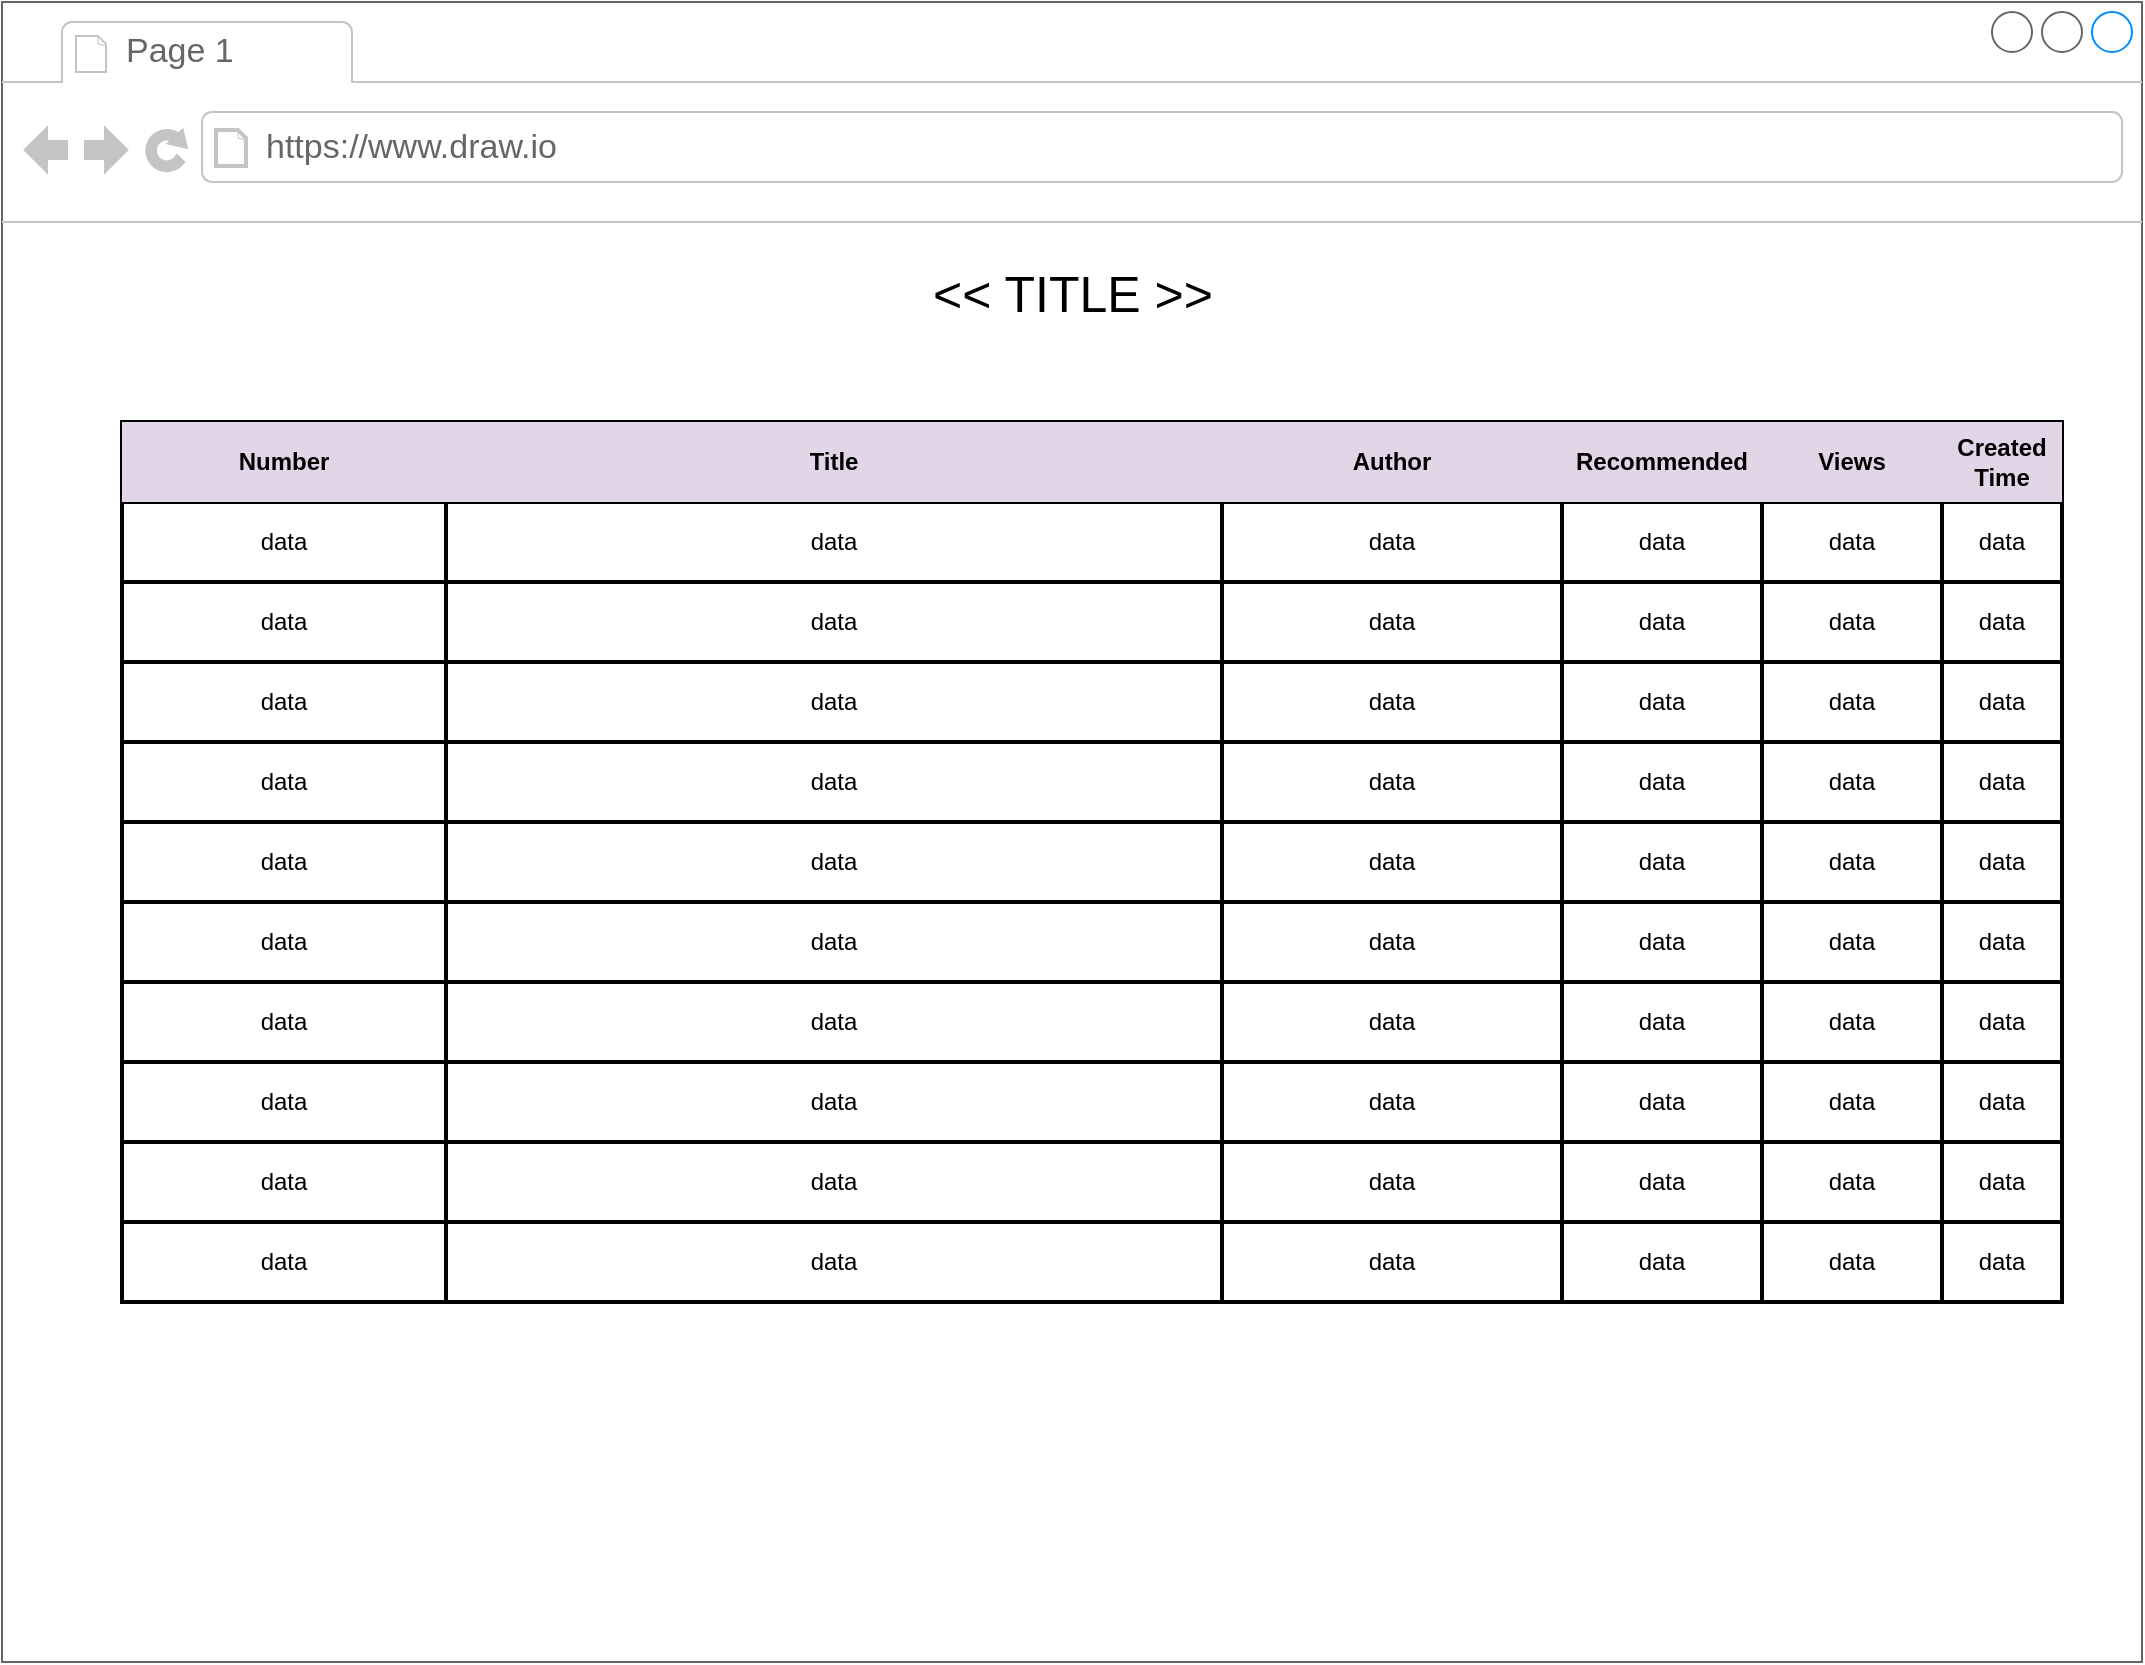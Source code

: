 <mxfile version="24.7.5">
  <diagram name="Page-1" id="03018318-947c-dd8e-b7a3-06fadd420f32">
    <mxGraphModel dx="1098" dy="868" grid="1" gridSize="10" guides="1" tooltips="1" connect="1" arrows="1" fold="1" page="1" pageScale="1" pageWidth="1100" pageHeight="850" background="none" math="0" shadow="0">
      <root>
        <mxCell id="0" />
        <mxCell id="1" parent="0" />
        <mxCell id="5DiPYkisPRgFO6FxNOpy-1" value="" style="strokeWidth=1;shadow=0;dashed=0;align=center;html=1;shape=mxgraph.mockup.containers.browserWindow;rSize=0;strokeColor=#666666;strokeColor2=#008cff;strokeColor3=#c4c4c4;mainText=,;recursiveResize=0;movable=0;resizable=0;rotatable=0;deletable=0;editable=0;locked=1;connectable=0;" vertex="1" parent="1">
          <mxGeometry x="10" width="1070" height="830" as="geometry" />
        </mxCell>
        <mxCell id="5DiPYkisPRgFO6FxNOpy-2" value="Page 1" style="strokeWidth=1;shadow=0;dashed=0;align=center;html=1;shape=mxgraph.mockup.containers.anchor;fontSize=17;fontColor=#666666;align=left;whiteSpace=wrap;" vertex="1" parent="5DiPYkisPRgFO6FxNOpy-1">
          <mxGeometry x="60" y="12" width="110" height="26" as="geometry" />
        </mxCell>
        <mxCell id="5DiPYkisPRgFO6FxNOpy-3" value="https://www.draw.io" style="strokeWidth=1;shadow=0;dashed=0;align=center;html=1;shape=mxgraph.mockup.containers.anchor;rSize=0;fontSize=17;fontColor=#666666;align=left;" vertex="1" parent="5DiPYkisPRgFO6FxNOpy-1">
          <mxGeometry x="130" y="60" width="250" height="26" as="geometry" />
        </mxCell>
        <mxCell id="5DiPYkisPRgFO6FxNOpy-4" value="" style="shape=table;html=1;whiteSpace=wrap;startSize=0;container=1;collapsible=0;childLayout=tableLayout;strokeWidth=2;" vertex="1" parent="1">
          <mxGeometry x="70" y="210" width="970" height="440" as="geometry" />
        </mxCell>
        <mxCell id="5DiPYkisPRgFO6FxNOpy-5" value="" style="shape=tableRow;horizontal=0;startSize=0;swimlaneHead=0;swimlaneBody=0;top=0;left=0;bottom=0;right=0;collapsible=0;dropTarget=0;fillColor=none;points=[[0,0.5],[1,0.5]];portConstraint=eastwest;" vertex="1" parent="5DiPYkisPRgFO6FxNOpy-4">
          <mxGeometry width="970" height="40" as="geometry" />
        </mxCell>
        <mxCell id="5DiPYkisPRgFO6FxNOpy-6" value="Number" style="shape=partialRectangle;html=1;whiteSpace=wrap;connectable=0;fillColor=#e1d5e7;top=0;left=0;bottom=0;right=0;overflow=hidden;fontStyle=1;strokeColor=#9673a6;" vertex="1" parent="5DiPYkisPRgFO6FxNOpy-5">
          <mxGeometry width="162" height="40" as="geometry">
            <mxRectangle width="162" height="40" as="alternateBounds" />
          </mxGeometry>
        </mxCell>
        <mxCell id="5DiPYkisPRgFO6FxNOpy-7" value="Title" style="shape=partialRectangle;html=1;whiteSpace=wrap;connectable=0;fillColor=#e1d5e7;top=0;left=0;bottom=0;right=0;overflow=hidden;fontStyle=1;strokeColor=#9673a6;" vertex="1" parent="5DiPYkisPRgFO6FxNOpy-5">
          <mxGeometry x="162" width="388" height="40" as="geometry">
            <mxRectangle width="388" height="40" as="alternateBounds" />
          </mxGeometry>
        </mxCell>
        <mxCell id="5DiPYkisPRgFO6FxNOpy-24" value="Author" style="shape=partialRectangle;html=1;whiteSpace=wrap;connectable=0;fillColor=#e1d5e7;top=0;left=0;bottom=0;right=0;overflow=hidden;fontStyle=1;strokeColor=#9673a6;" vertex="1" parent="5DiPYkisPRgFO6FxNOpy-5">
          <mxGeometry x="550" width="170" height="40" as="geometry">
            <mxRectangle width="170" height="40" as="alternateBounds" />
          </mxGeometry>
        </mxCell>
        <mxCell id="5DiPYkisPRgFO6FxNOpy-21" value="Recommended" style="shape=partialRectangle;html=1;whiteSpace=wrap;connectable=0;fillColor=#e1d5e7;top=0;left=0;bottom=0;right=0;overflow=hidden;fontStyle=1;strokeColor=#9673a6;" vertex="1" parent="5DiPYkisPRgFO6FxNOpy-5">
          <mxGeometry x="720" width="100" height="40" as="geometry">
            <mxRectangle width="100" height="40" as="alternateBounds" />
          </mxGeometry>
        </mxCell>
        <mxCell id="5DiPYkisPRgFO6FxNOpy-18" value="Views" style="shape=partialRectangle;html=1;whiteSpace=wrap;connectable=0;fillColor=#e1d5e7;top=0;left=0;bottom=0;right=0;overflow=hidden;fontStyle=1;strokeColor=#9673a6;" vertex="1" parent="5DiPYkisPRgFO6FxNOpy-5">
          <mxGeometry x="820" width="90" height="40" as="geometry">
            <mxRectangle width="90" height="40" as="alternateBounds" />
          </mxGeometry>
        </mxCell>
        <mxCell id="5DiPYkisPRgFO6FxNOpy-15" value="Created&lt;br&gt;Time" style="shape=partialRectangle;html=1;whiteSpace=wrap;connectable=0;fillColor=#e1d5e7;top=0;left=0;bottom=0;right=0;overflow=hidden;fontStyle=1;strokeColor=#9673a6;" vertex="1" parent="5DiPYkisPRgFO6FxNOpy-5">
          <mxGeometry x="910" width="60" height="40" as="geometry">
            <mxRectangle width="60" height="40" as="alternateBounds" />
          </mxGeometry>
        </mxCell>
        <mxCell id="5DiPYkisPRgFO6FxNOpy-8" value="" style="shape=tableRow;horizontal=0;startSize=0;swimlaneHead=0;swimlaneBody=0;top=0;left=0;bottom=0;right=0;collapsible=0;dropTarget=0;fillColor=none;points=[[0,0.5],[1,0.5]];portConstraint=eastwest;" vertex="1" parent="5DiPYkisPRgFO6FxNOpy-4">
          <mxGeometry y="40" width="970" height="40" as="geometry" />
        </mxCell>
        <mxCell id="5DiPYkisPRgFO6FxNOpy-9" value="data" style="shape=partialRectangle;html=1;whiteSpace=wrap;connectable=0;fillColor=none;top=0;left=0;bottom=0;right=0;overflow=hidden;" vertex="1" parent="5DiPYkisPRgFO6FxNOpy-8">
          <mxGeometry width="162" height="40" as="geometry">
            <mxRectangle width="162" height="40" as="alternateBounds" />
          </mxGeometry>
        </mxCell>
        <mxCell id="5DiPYkisPRgFO6FxNOpy-10" value="data" style="shape=partialRectangle;html=1;whiteSpace=wrap;connectable=0;fillColor=none;top=0;left=0;bottom=0;right=0;overflow=hidden;" vertex="1" parent="5DiPYkisPRgFO6FxNOpy-8">
          <mxGeometry x="162" width="388" height="40" as="geometry">
            <mxRectangle width="388" height="40" as="alternateBounds" />
          </mxGeometry>
        </mxCell>
        <mxCell id="5DiPYkisPRgFO6FxNOpy-25" value="data" style="shape=partialRectangle;html=1;whiteSpace=wrap;connectable=0;fillColor=none;top=0;left=0;bottom=0;right=0;overflow=hidden;" vertex="1" parent="5DiPYkisPRgFO6FxNOpy-8">
          <mxGeometry x="550" width="170" height="40" as="geometry">
            <mxRectangle width="170" height="40" as="alternateBounds" />
          </mxGeometry>
        </mxCell>
        <mxCell id="5DiPYkisPRgFO6FxNOpy-22" value="data" style="shape=partialRectangle;html=1;whiteSpace=wrap;connectable=0;fillColor=none;top=0;left=0;bottom=0;right=0;overflow=hidden;" vertex="1" parent="5DiPYkisPRgFO6FxNOpy-8">
          <mxGeometry x="720" width="100" height="40" as="geometry">
            <mxRectangle width="100" height="40" as="alternateBounds" />
          </mxGeometry>
        </mxCell>
        <mxCell id="5DiPYkisPRgFO6FxNOpy-19" value="data" style="shape=partialRectangle;html=1;whiteSpace=wrap;connectable=0;fillColor=none;top=0;left=0;bottom=0;right=0;overflow=hidden;" vertex="1" parent="5DiPYkisPRgFO6FxNOpy-8">
          <mxGeometry x="820" width="90" height="40" as="geometry">
            <mxRectangle width="90" height="40" as="alternateBounds" />
          </mxGeometry>
        </mxCell>
        <mxCell id="5DiPYkisPRgFO6FxNOpy-16" value="data" style="shape=partialRectangle;html=1;whiteSpace=wrap;connectable=0;fillColor=none;top=0;left=0;bottom=0;right=0;overflow=hidden;" vertex="1" parent="5DiPYkisPRgFO6FxNOpy-8">
          <mxGeometry x="910" width="60" height="40" as="geometry">
            <mxRectangle width="60" height="40" as="alternateBounds" />
          </mxGeometry>
        </mxCell>
        <mxCell id="5DiPYkisPRgFO6FxNOpy-11" value="" style="shape=tableRow;horizontal=0;startSize=0;swimlaneHead=0;swimlaneBody=0;top=0;left=0;bottom=0;right=0;collapsible=0;dropTarget=0;fillColor=none;points=[[0,0.5],[1,0.5]];portConstraint=eastwest;" vertex="1" parent="5DiPYkisPRgFO6FxNOpy-4">
          <mxGeometry y="80" width="970" height="40" as="geometry" />
        </mxCell>
        <mxCell id="5DiPYkisPRgFO6FxNOpy-12" value="data" style="shape=partialRectangle;html=1;whiteSpace=wrap;connectable=0;fillColor=none;top=0;left=0;bottom=0;right=0;overflow=hidden;" vertex="1" parent="5DiPYkisPRgFO6FxNOpy-11">
          <mxGeometry width="162" height="40" as="geometry">
            <mxRectangle width="162" height="40" as="alternateBounds" />
          </mxGeometry>
        </mxCell>
        <mxCell id="5DiPYkisPRgFO6FxNOpy-13" value="data" style="shape=partialRectangle;html=1;whiteSpace=wrap;connectable=0;fillColor=none;top=0;left=0;bottom=0;right=0;overflow=hidden;" vertex="1" parent="5DiPYkisPRgFO6FxNOpy-11">
          <mxGeometry x="162" width="388" height="40" as="geometry">
            <mxRectangle width="388" height="40" as="alternateBounds" />
          </mxGeometry>
        </mxCell>
        <mxCell id="5DiPYkisPRgFO6FxNOpy-26" value="data" style="shape=partialRectangle;html=1;whiteSpace=wrap;connectable=0;fillColor=none;top=0;left=0;bottom=0;right=0;overflow=hidden;" vertex="1" parent="5DiPYkisPRgFO6FxNOpy-11">
          <mxGeometry x="550" width="170" height="40" as="geometry">
            <mxRectangle width="170" height="40" as="alternateBounds" />
          </mxGeometry>
        </mxCell>
        <mxCell id="5DiPYkisPRgFO6FxNOpy-23" value="data" style="shape=partialRectangle;html=1;whiteSpace=wrap;connectable=0;fillColor=none;top=0;left=0;bottom=0;right=0;overflow=hidden;" vertex="1" parent="5DiPYkisPRgFO6FxNOpy-11">
          <mxGeometry x="720" width="100" height="40" as="geometry">
            <mxRectangle width="100" height="40" as="alternateBounds" />
          </mxGeometry>
        </mxCell>
        <mxCell id="5DiPYkisPRgFO6FxNOpy-20" value="data" style="shape=partialRectangle;html=1;whiteSpace=wrap;connectable=0;fillColor=none;top=0;left=0;bottom=0;right=0;overflow=hidden;" vertex="1" parent="5DiPYkisPRgFO6FxNOpy-11">
          <mxGeometry x="820" width="90" height="40" as="geometry">
            <mxRectangle width="90" height="40" as="alternateBounds" />
          </mxGeometry>
        </mxCell>
        <mxCell id="5DiPYkisPRgFO6FxNOpy-17" value="data" style="shape=partialRectangle;html=1;whiteSpace=wrap;connectable=0;fillColor=none;top=0;left=0;bottom=0;right=0;overflow=hidden;" vertex="1" parent="5DiPYkisPRgFO6FxNOpy-11">
          <mxGeometry x="910" width="60" height="40" as="geometry">
            <mxRectangle width="60" height="40" as="alternateBounds" />
          </mxGeometry>
        </mxCell>
        <mxCell id="5DiPYkisPRgFO6FxNOpy-27" value="" style="shape=tableRow;horizontal=0;startSize=0;swimlaneHead=0;swimlaneBody=0;top=0;left=0;bottom=0;right=0;collapsible=0;dropTarget=0;fillColor=none;points=[[0,0.5],[1,0.5]];portConstraint=eastwest;" vertex="1" parent="5DiPYkisPRgFO6FxNOpy-4">
          <mxGeometry y="120" width="970" height="40" as="geometry" />
        </mxCell>
        <mxCell id="5DiPYkisPRgFO6FxNOpy-28" value="data" style="shape=partialRectangle;html=1;whiteSpace=wrap;connectable=0;fillColor=none;top=0;left=0;bottom=0;right=0;overflow=hidden;" vertex="1" parent="5DiPYkisPRgFO6FxNOpy-27">
          <mxGeometry width="162" height="40" as="geometry">
            <mxRectangle width="162" height="40" as="alternateBounds" />
          </mxGeometry>
        </mxCell>
        <mxCell id="5DiPYkisPRgFO6FxNOpy-29" value="data" style="shape=partialRectangle;html=1;whiteSpace=wrap;connectable=0;fillColor=none;top=0;left=0;bottom=0;right=0;overflow=hidden;" vertex="1" parent="5DiPYkisPRgFO6FxNOpy-27">
          <mxGeometry x="162" width="388" height="40" as="geometry">
            <mxRectangle width="388" height="40" as="alternateBounds" />
          </mxGeometry>
        </mxCell>
        <mxCell id="5DiPYkisPRgFO6FxNOpy-30" value="data" style="shape=partialRectangle;html=1;whiteSpace=wrap;connectable=0;fillColor=none;top=0;left=0;bottom=0;right=0;overflow=hidden;" vertex="1" parent="5DiPYkisPRgFO6FxNOpy-27">
          <mxGeometry x="550" width="170" height="40" as="geometry">
            <mxRectangle width="170" height="40" as="alternateBounds" />
          </mxGeometry>
        </mxCell>
        <mxCell id="5DiPYkisPRgFO6FxNOpy-31" value="data" style="shape=partialRectangle;html=1;whiteSpace=wrap;connectable=0;fillColor=none;top=0;left=0;bottom=0;right=0;overflow=hidden;" vertex="1" parent="5DiPYkisPRgFO6FxNOpy-27">
          <mxGeometry x="720" width="100" height="40" as="geometry">
            <mxRectangle width="100" height="40" as="alternateBounds" />
          </mxGeometry>
        </mxCell>
        <mxCell id="5DiPYkisPRgFO6FxNOpy-32" value="data" style="shape=partialRectangle;html=1;whiteSpace=wrap;connectable=0;fillColor=none;top=0;left=0;bottom=0;right=0;overflow=hidden;" vertex="1" parent="5DiPYkisPRgFO6FxNOpy-27">
          <mxGeometry x="820" width="90" height="40" as="geometry">
            <mxRectangle width="90" height="40" as="alternateBounds" />
          </mxGeometry>
        </mxCell>
        <mxCell id="5DiPYkisPRgFO6FxNOpy-33" value="data" style="shape=partialRectangle;html=1;whiteSpace=wrap;connectable=0;fillColor=none;top=0;left=0;bottom=0;right=0;overflow=hidden;" vertex="1" parent="5DiPYkisPRgFO6FxNOpy-27">
          <mxGeometry x="910" width="60" height="40" as="geometry">
            <mxRectangle width="60" height="40" as="alternateBounds" />
          </mxGeometry>
        </mxCell>
        <mxCell id="5DiPYkisPRgFO6FxNOpy-92" value="" style="shape=tableRow;horizontal=0;startSize=0;swimlaneHead=0;swimlaneBody=0;top=0;left=0;bottom=0;right=0;collapsible=0;dropTarget=0;fillColor=none;points=[[0,0.5],[1,0.5]];portConstraint=eastwest;" vertex="1" parent="5DiPYkisPRgFO6FxNOpy-4">
          <mxGeometry y="160" width="970" height="40" as="geometry" />
        </mxCell>
        <mxCell id="5DiPYkisPRgFO6FxNOpy-93" value="data" style="shape=partialRectangle;html=1;whiteSpace=wrap;connectable=0;fillColor=none;top=0;left=0;bottom=0;right=0;overflow=hidden;" vertex="1" parent="5DiPYkisPRgFO6FxNOpy-92">
          <mxGeometry width="162" height="40" as="geometry">
            <mxRectangle width="162" height="40" as="alternateBounds" />
          </mxGeometry>
        </mxCell>
        <mxCell id="5DiPYkisPRgFO6FxNOpy-94" value="data" style="shape=partialRectangle;html=1;whiteSpace=wrap;connectable=0;fillColor=none;top=0;left=0;bottom=0;right=0;overflow=hidden;" vertex="1" parent="5DiPYkisPRgFO6FxNOpy-92">
          <mxGeometry x="162" width="388" height="40" as="geometry">
            <mxRectangle width="388" height="40" as="alternateBounds" />
          </mxGeometry>
        </mxCell>
        <mxCell id="5DiPYkisPRgFO6FxNOpy-95" value="data" style="shape=partialRectangle;html=1;whiteSpace=wrap;connectable=0;fillColor=none;top=0;left=0;bottom=0;right=0;overflow=hidden;" vertex="1" parent="5DiPYkisPRgFO6FxNOpy-92">
          <mxGeometry x="550" width="170" height="40" as="geometry">
            <mxRectangle width="170" height="40" as="alternateBounds" />
          </mxGeometry>
        </mxCell>
        <mxCell id="5DiPYkisPRgFO6FxNOpy-96" value="data" style="shape=partialRectangle;html=1;whiteSpace=wrap;connectable=0;fillColor=none;top=0;left=0;bottom=0;right=0;overflow=hidden;" vertex="1" parent="5DiPYkisPRgFO6FxNOpy-92">
          <mxGeometry x="720" width="100" height="40" as="geometry">
            <mxRectangle width="100" height="40" as="alternateBounds" />
          </mxGeometry>
        </mxCell>
        <mxCell id="5DiPYkisPRgFO6FxNOpy-97" value="data" style="shape=partialRectangle;html=1;whiteSpace=wrap;connectable=0;fillColor=none;top=0;left=0;bottom=0;right=0;overflow=hidden;" vertex="1" parent="5DiPYkisPRgFO6FxNOpy-92">
          <mxGeometry x="820" width="90" height="40" as="geometry">
            <mxRectangle width="90" height="40" as="alternateBounds" />
          </mxGeometry>
        </mxCell>
        <mxCell id="5DiPYkisPRgFO6FxNOpy-98" value="data" style="shape=partialRectangle;html=1;whiteSpace=wrap;connectable=0;fillColor=none;top=0;left=0;bottom=0;right=0;overflow=hidden;" vertex="1" parent="5DiPYkisPRgFO6FxNOpy-92">
          <mxGeometry x="910" width="60" height="40" as="geometry">
            <mxRectangle width="60" height="40" as="alternateBounds" />
          </mxGeometry>
        </mxCell>
        <mxCell id="5DiPYkisPRgFO6FxNOpy-99" value="" style="shape=tableRow;horizontal=0;startSize=0;swimlaneHead=0;swimlaneBody=0;top=0;left=0;bottom=0;right=0;collapsible=0;dropTarget=0;fillColor=none;points=[[0,0.5],[1,0.5]];portConstraint=eastwest;" vertex="1" parent="5DiPYkisPRgFO6FxNOpy-4">
          <mxGeometry y="200" width="970" height="40" as="geometry" />
        </mxCell>
        <mxCell id="5DiPYkisPRgFO6FxNOpy-100" value="data" style="shape=partialRectangle;html=1;whiteSpace=wrap;connectable=0;fillColor=none;top=0;left=0;bottom=0;right=0;overflow=hidden;" vertex="1" parent="5DiPYkisPRgFO6FxNOpy-99">
          <mxGeometry width="162" height="40" as="geometry">
            <mxRectangle width="162" height="40" as="alternateBounds" />
          </mxGeometry>
        </mxCell>
        <mxCell id="5DiPYkisPRgFO6FxNOpy-101" value="data" style="shape=partialRectangle;html=1;whiteSpace=wrap;connectable=0;fillColor=none;top=0;left=0;bottom=0;right=0;overflow=hidden;" vertex="1" parent="5DiPYkisPRgFO6FxNOpy-99">
          <mxGeometry x="162" width="388" height="40" as="geometry">
            <mxRectangle width="388" height="40" as="alternateBounds" />
          </mxGeometry>
        </mxCell>
        <mxCell id="5DiPYkisPRgFO6FxNOpy-102" value="data" style="shape=partialRectangle;html=1;whiteSpace=wrap;connectable=0;fillColor=none;top=0;left=0;bottom=0;right=0;overflow=hidden;" vertex="1" parent="5DiPYkisPRgFO6FxNOpy-99">
          <mxGeometry x="550" width="170" height="40" as="geometry">
            <mxRectangle width="170" height="40" as="alternateBounds" />
          </mxGeometry>
        </mxCell>
        <mxCell id="5DiPYkisPRgFO6FxNOpy-103" value="data" style="shape=partialRectangle;html=1;whiteSpace=wrap;connectable=0;fillColor=none;top=0;left=0;bottom=0;right=0;overflow=hidden;" vertex="1" parent="5DiPYkisPRgFO6FxNOpy-99">
          <mxGeometry x="720" width="100" height="40" as="geometry">
            <mxRectangle width="100" height="40" as="alternateBounds" />
          </mxGeometry>
        </mxCell>
        <mxCell id="5DiPYkisPRgFO6FxNOpy-104" value="data" style="shape=partialRectangle;html=1;whiteSpace=wrap;connectable=0;fillColor=none;top=0;left=0;bottom=0;right=0;overflow=hidden;" vertex="1" parent="5DiPYkisPRgFO6FxNOpy-99">
          <mxGeometry x="820" width="90" height="40" as="geometry">
            <mxRectangle width="90" height="40" as="alternateBounds" />
          </mxGeometry>
        </mxCell>
        <mxCell id="5DiPYkisPRgFO6FxNOpy-105" value="data" style="shape=partialRectangle;html=1;whiteSpace=wrap;connectable=0;fillColor=none;top=0;left=0;bottom=0;right=0;overflow=hidden;" vertex="1" parent="5DiPYkisPRgFO6FxNOpy-99">
          <mxGeometry x="910" width="60" height="40" as="geometry">
            <mxRectangle width="60" height="40" as="alternateBounds" />
          </mxGeometry>
        </mxCell>
        <mxCell id="5DiPYkisPRgFO6FxNOpy-106" value="" style="shape=tableRow;horizontal=0;startSize=0;swimlaneHead=0;swimlaneBody=0;top=0;left=0;bottom=0;right=0;collapsible=0;dropTarget=0;fillColor=none;points=[[0,0.5],[1,0.5]];portConstraint=eastwest;" vertex="1" parent="5DiPYkisPRgFO6FxNOpy-4">
          <mxGeometry y="240" width="970" height="40" as="geometry" />
        </mxCell>
        <mxCell id="5DiPYkisPRgFO6FxNOpy-107" value="data" style="shape=partialRectangle;html=1;whiteSpace=wrap;connectable=0;fillColor=none;top=0;left=0;bottom=0;right=0;overflow=hidden;" vertex="1" parent="5DiPYkisPRgFO6FxNOpy-106">
          <mxGeometry width="162" height="40" as="geometry">
            <mxRectangle width="162" height="40" as="alternateBounds" />
          </mxGeometry>
        </mxCell>
        <mxCell id="5DiPYkisPRgFO6FxNOpy-108" value="data" style="shape=partialRectangle;html=1;whiteSpace=wrap;connectable=0;fillColor=none;top=0;left=0;bottom=0;right=0;overflow=hidden;" vertex="1" parent="5DiPYkisPRgFO6FxNOpy-106">
          <mxGeometry x="162" width="388" height="40" as="geometry">
            <mxRectangle width="388" height="40" as="alternateBounds" />
          </mxGeometry>
        </mxCell>
        <mxCell id="5DiPYkisPRgFO6FxNOpy-109" value="data" style="shape=partialRectangle;html=1;whiteSpace=wrap;connectable=0;fillColor=none;top=0;left=0;bottom=0;right=0;overflow=hidden;" vertex="1" parent="5DiPYkisPRgFO6FxNOpy-106">
          <mxGeometry x="550" width="170" height="40" as="geometry">
            <mxRectangle width="170" height="40" as="alternateBounds" />
          </mxGeometry>
        </mxCell>
        <mxCell id="5DiPYkisPRgFO6FxNOpy-110" value="data" style="shape=partialRectangle;html=1;whiteSpace=wrap;connectable=0;fillColor=none;top=0;left=0;bottom=0;right=0;overflow=hidden;" vertex="1" parent="5DiPYkisPRgFO6FxNOpy-106">
          <mxGeometry x="720" width="100" height="40" as="geometry">
            <mxRectangle width="100" height="40" as="alternateBounds" />
          </mxGeometry>
        </mxCell>
        <mxCell id="5DiPYkisPRgFO6FxNOpy-111" value="data" style="shape=partialRectangle;html=1;whiteSpace=wrap;connectable=0;fillColor=none;top=0;left=0;bottom=0;right=0;overflow=hidden;" vertex="1" parent="5DiPYkisPRgFO6FxNOpy-106">
          <mxGeometry x="820" width="90" height="40" as="geometry">
            <mxRectangle width="90" height="40" as="alternateBounds" />
          </mxGeometry>
        </mxCell>
        <mxCell id="5DiPYkisPRgFO6FxNOpy-112" value="data" style="shape=partialRectangle;html=1;whiteSpace=wrap;connectable=0;fillColor=none;top=0;left=0;bottom=0;right=0;overflow=hidden;" vertex="1" parent="5DiPYkisPRgFO6FxNOpy-106">
          <mxGeometry x="910" width="60" height="40" as="geometry">
            <mxRectangle width="60" height="40" as="alternateBounds" />
          </mxGeometry>
        </mxCell>
        <mxCell id="5DiPYkisPRgFO6FxNOpy-113" value="" style="shape=tableRow;horizontal=0;startSize=0;swimlaneHead=0;swimlaneBody=0;top=0;left=0;bottom=0;right=0;collapsible=0;dropTarget=0;fillColor=none;points=[[0,0.5],[1,0.5]];portConstraint=eastwest;" vertex="1" parent="5DiPYkisPRgFO6FxNOpy-4">
          <mxGeometry y="280" width="970" height="40" as="geometry" />
        </mxCell>
        <mxCell id="5DiPYkisPRgFO6FxNOpy-114" value="data" style="shape=partialRectangle;html=1;whiteSpace=wrap;connectable=0;fillColor=none;top=0;left=0;bottom=0;right=0;overflow=hidden;" vertex="1" parent="5DiPYkisPRgFO6FxNOpy-113">
          <mxGeometry width="162" height="40" as="geometry">
            <mxRectangle width="162" height="40" as="alternateBounds" />
          </mxGeometry>
        </mxCell>
        <mxCell id="5DiPYkisPRgFO6FxNOpy-115" value="data" style="shape=partialRectangle;html=1;whiteSpace=wrap;connectable=0;fillColor=none;top=0;left=0;bottom=0;right=0;overflow=hidden;" vertex="1" parent="5DiPYkisPRgFO6FxNOpy-113">
          <mxGeometry x="162" width="388" height="40" as="geometry">
            <mxRectangle width="388" height="40" as="alternateBounds" />
          </mxGeometry>
        </mxCell>
        <mxCell id="5DiPYkisPRgFO6FxNOpy-116" value="data" style="shape=partialRectangle;html=1;whiteSpace=wrap;connectable=0;fillColor=none;top=0;left=0;bottom=0;right=0;overflow=hidden;" vertex="1" parent="5DiPYkisPRgFO6FxNOpy-113">
          <mxGeometry x="550" width="170" height="40" as="geometry">
            <mxRectangle width="170" height="40" as="alternateBounds" />
          </mxGeometry>
        </mxCell>
        <mxCell id="5DiPYkisPRgFO6FxNOpy-117" value="data" style="shape=partialRectangle;html=1;whiteSpace=wrap;connectable=0;fillColor=none;top=0;left=0;bottom=0;right=0;overflow=hidden;" vertex="1" parent="5DiPYkisPRgFO6FxNOpy-113">
          <mxGeometry x="720" width="100" height="40" as="geometry">
            <mxRectangle width="100" height="40" as="alternateBounds" />
          </mxGeometry>
        </mxCell>
        <mxCell id="5DiPYkisPRgFO6FxNOpy-118" value="data" style="shape=partialRectangle;html=1;whiteSpace=wrap;connectable=0;fillColor=none;top=0;left=0;bottom=0;right=0;overflow=hidden;" vertex="1" parent="5DiPYkisPRgFO6FxNOpy-113">
          <mxGeometry x="820" width="90" height="40" as="geometry">
            <mxRectangle width="90" height="40" as="alternateBounds" />
          </mxGeometry>
        </mxCell>
        <mxCell id="5DiPYkisPRgFO6FxNOpy-119" value="data" style="shape=partialRectangle;html=1;whiteSpace=wrap;connectable=0;fillColor=none;top=0;left=0;bottom=0;right=0;overflow=hidden;" vertex="1" parent="5DiPYkisPRgFO6FxNOpy-113">
          <mxGeometry x="910" width="60" height="40" as="geometry">
            <mxRectangle width="60" height="40" as="alternateBounds" />
          </mxGeometry>
        </mxCell>
        <mxCell id="5DiPYkisPRgFO6FxNOpy-120" value="" style="shape=tableRow;horizontal=0;startSize=0;swimlaneHead=0;swimlaneBody=0;top=0;left=0;bottom=0;right=0;collapsible=0;dropTarget=0;fillColor=none;points=[[0,0.5],[1,0.5]];portConstraint=eastwest;" vertex="1" parent="5DiPYkisPRgFO6FxNOpy-4">
          <mxGeometry y="320" width="970" height="40" as="geometry" />
        </mxCell>
        <mxCell id="5DiPYkisPRgFO6FxNOpy-121" value="data" style="shape=partialRectangle;html=1;whiteSpace=wrap;connectable=0;fillColor=none;top=0;left=0;bottom=0;right=0;overflow=hidden;" vertex="1" parent="5DiPYkisPRgFO6FxNOpy-120">
          <mxGeometry width="162" height="40" as="geometry">
            <mxRectangle width="162" height="40" as="alternateBounds" />
          </mxGeometry>
        </mxCell>
        <mxCell id="5DiPYkisPRgFO6FxNOpy-122" value="data" style="shape=partialRectangle;html=1;whiteSpace=wrap;connectable=0;fillColor=none;top=0;left=0;bottom=0;right=0;overflow=hidden;" vertex="1" parent="5DiPYkisPRgFO6FxNOpy-120">
          <mxGeometry x="162" width="388" height="40" as="geometry">
            <mxRectangle width="388" height="40" as="alternateBounds" />
          </mxGeometry>
        </mxCell>
        <mxCell id="5DiPYkisPRgFO6FxNOpy-123" value="data" style="shape=partialRectangle;html=1;whiteSpace=wrap;connectable=0;fillColor=none;top=0;left=0;bottom=0;right=0;overflow=hidden;" vertex="1" parent="5DiPYkisPRgFO6FxNOpy-120">
          <mxGeometry x="550" width="170" height="40" as="geometry">
            <mxRectangle width="170" height="40" as="alternateBounds" />
          </mxGeometry>
        </mxCell>
        <mxCell id="5DiPYkisPRgFO6FxNOpy-124" value="data" style="shape=partialRectangle;html=1;whiteSpace=wrap;connectable=0;fillColor=none;top=0;left=0;bottom=0;right=0;overflow=hidden;" vertex="1" parent="5DiPYkisPRgFO6FxNOpy-120">
          <mxGeometry x="720" width="100" height="40" as="geometry">
            <mxRectangle width="100" height="40" as="alternateBounds" />
          </mxGeometry>
        </mxCell>
        <mxCell id="5DiPYkisPRgFO6FxNOpy-125" value="data" style="shape=partialRectangle;html=1;whiteSpace=wrap;connectable=0;fillColor=none;top=0;left=0;bottom=0;right=0;overflow=hidden;" vertex="1" parent="5DiPYkisPRgFO6FxNOpy-120">
          <mxGeometry x="820" width="90" height="40" as="geometry">
            <mxRectangle width="90" height="40" as="alternateBounds" />
          </mxGeometry>
        </mxCell>
        <mxCell id="5DiPYkisPRgFO6FxNOpy-126" value="data" style="shape=partialRectangle;html=1;whiteSpace=wrap;connectable=0;fillColor=none;top=0;left=0;bottom=0;right=0;overflow=hidden;" vertex="1" parent="5DiPYkisPRgFO6FxNOpy-120">
          <mxGeometry x="910" width="60" height="40" as="geometry">
            <mxRectangle width="60" height="40" as="alternateBounds" />
          </mxGeometry>
        </mxCell>
        <mxCell id="5DiPYkisPRgFO6FxNOpy-127" value="" style="shape=tableRow;horizontal=0;startSize=0;swimlaneHead=0;swimlaneBody=0;top=0;left=0;bottom=0;right=0;collapsible=0;dropTarget=0;fillColor=none;points=[[0,0.5],[1,0.5]];portConstraint=eastwest;" vertex="1" parent="5DiPYkisPRgFO6FxNOpy-4">
          <mxGeometry y="360" width="970" height="40" as="geometry" />
        </mxCell>
        <mxCell id="5DiPYkisPRgFO6FxNOpy-128" value="data" style="shape=partialRectangle;html=1;whiteSpace=wrap;connectable=0;fillColor=none;top=0;left=0;bottom=0;right=0;overflow=hidden;" vertex="1" parent="5DiPYkisPRgFO6FxNOpy-127">
          <mxGeometry width="162" height="40" as="geometry">
            <mxRectangle width="162" height="40" as="alternateBounds" />
          </mxGeometry>
        </mxCell>
        <mxCell id="5DiPYkisPRgFO6FxNOpy-129" value="data" style="shape=partialRectangle;html=1;whiteSpace=wrap;connectable=0;fillColor=none;top=0;left=0;bottom=0;right=0;overflow=hidden;" vertex="1" parent="5DiPYkisPRgFO6FxNOpy-127">
          <mxGeometry x="162" width="388" height="40" as="geometry">
            <mxRectangle width="388" height="40" as="alternateBounds" />
          </mxGeometry>
        </mxCell>
        <mxCell id="5DiPYkisPRgFO6FxNOpy-130" value="data" style="shape=partialRectangle;html=1;whiteSpace=wrap;connectable=0;fillColor=none;top=0;left=0;bottom=0;right=0;overflow=hidden;" vertex="1" parent="5DiPYkisPRgFO6FxNOpy-127">
          <mxGeometry x="550" width="170" height="40" as="geometry">
            <mxRectangle width="170" height="40" as="alternateBounds" />
          </mxGeometry>
        </mxCell>
        <mxCell id="5DiPYkisPRgFO6FxNOpy-131" value="data" style="shape=partialRectangle;html=1;whiteSpace=wrap;connectable=0;fillColor=none;top=0;left=0;bottom=0;right=0;overflow=hidden;" vertex="1" parent="5DiPYkisPRgFO6FxNOpy-127">
          <mxGeometry x="720" width="100" height="40" as="geometry">
            <mxRectangle width="100" height="40" as="alternateBounds" />
          </mxGeometry>
        </mxCell>
        <mxCell id="5DiPYkisPRgFO6FxNOpy-132" value="data" style="shape=partialRectangle;html=1;whiteSpace=wrap;connectable=0;fillColor=none;top=0;left=0;bottom=0;right=0;overflow=hidden;" vertex="1" parent="5DiPYkisPRgFO6FxNOpy-127">
          <mxGeometry x="820" width="90" height="40" as="geometry">
            <mxRectangle width="90" height="40" as="alternateBounds" />
          </mxGeometry>
        </mxCell>
        <mxCell id="5DiPYkisPRgFO6FxNOpy-133" value="data" style="shape=partialRectangle;html=1;whiteSpace=wrap;connectable=0;fillColor=none;top=0;left=0;bottom=0;right=0;overflow=hidden;" vertex="1" parent="5DiPYkisPRgFO6FxNOpy-127">
          <mxGeometry x="910" width="60" height="40" as="geometry">
            <mxRectangle width="60" height="40" as="alternateBounds" />
          </mxGeometry>
        </mxCell>
        <mxCell id="5DiPYkisPRgFO6FxNOpy-134" value="" style="shape=tableRow;horizontal=0;startSize=0;swimlaneHead=0;swimlaneBody=0;top=0;left=0;bottom=0;right=0;collapsible=0;dropTarget=0;fillColor=none;points=[[0,0.5],[1,0.5]];portConstraint=eastwest;" vertex="1" parent="5DiPYkisPRgFO6FxNOpy-4">
          <mxGeometry y="400" width="970" height="40" as="geometry" />
        </mxCell>
        <mxCell id="5DiPYkisPRgFO6FxNOpy-135" value="data" style="shape=partialRectangle;html=1;whiteSpace=wrap;connectable=0;fillColor=none;top=0;left=0;bottom=0;right=0;overflow=hidden;" vertex="1" parent="5DiPYkisPRgFO6FxNOpy-134">
          <mxGeometry width="162" height="40" as="geometry">
            <mxRectangle width="162" height="40" as="alternateBounds" />
          </mxGeometry>
        </mxCell>
        <mxCell id="5DiPYkisPRgFO6FxNOpy-136" value="data" style="shape=partialRectangle;html=1;whiteSpace=wrap;connectable=0;fillColor=none;top=0;left=0;bottom=0;right=0;overflow=hidden;" vertex="1" parent="5DiPYkisPRgFO6FxNOpy-134">
          <mxGeometry x="162" width="388" height="40" as="geometry">
            <mxRectangle width="388" height="40" as="alternateBounds" />
          </mxGeometry>
        </mxCell>
        <mxCell id="5DiPYkisPRgFO6FxNOpy-137" value="data" style="shape=partialRectangle;html=1;whiteSpace=wrap;connectable=0;fillColor=none;top=0;left=0;bottom=0;right=0;overflow=hidden;" vertex="1" parent="5DiPYkisPRgFO6FxNOpy-134">
          <mxGeometry x="550" width="170" height="40" as="geometry">
            <mxRectangle width="170" height="40" as="alternateBounds" />
          </mxGeometry>
        </mxCell>
        <mxCell id="5DiPYkisPRgFO6FxNOpy-138" value="data" style="shape=partialRectangle;html=1;whiteSpace=wrap;connectable=0;fillColor=none;top=0;left=0;bottom=0;right=0;overflow=hidden;" vertex="1" parent="5DiPYkisPRgFO6FxNOpy-134">
          <mxGeometry x="720" width="100" height="40" as="geometry">
            <mxRectangle width="100" height="40" as="alternateBounds" />
          </mxGeometry>
        </mxCell>
        <mxCell id="5DiPYkisPRgFO6FxNOpy-139" value="data" style="shape=partialRectangle;html=1;whiteSpace=wrap;connectable=0;fillColor=none;top=0;left=0;bottom=0;right=0;overflow=hidden;" vertex="1" parent="5DiPYkisPRgFO6FxNOpy-134">
          <mxGeometry x="820" width="90" height="40" as="geometry">
            <mxRectangle width="90" height="40" as="alternateBounds" />
          </mxGeometry>
        </mxCell>
        <mxCell id="5DiPYkisPRgFO6FxNOpy-140" value="data" style="shape=partialRectangle;html=1;whiteSpace=wrap;connectable=0;fillColor=none;top=0;left=0;bottom=0;right=0;overflow=hidden;" vertex="1" parent="5DiPYkisPRgFO6FxNOpy-134">
          <mxGeometry x="910" width="60" height="40" as="geometry">
            <mxRectangle width="60" height="40" as="alternateBounds" />
          </mxGeometry>
        </mxCell>
        <mxCell id="5DiPYkisPRgFO6FxNOpy-14" value="&lt;font style=&quot;font-size: 25px;&quot;&gt;&amp;lt;&amp;lt; TITLE &amp;gt;&amp;gt;&lt;/font&gt;" style="text;html=1;align=center;verticalAlign=middle;whiteSpace=wrap;rounded=0;" vertex="1" parent="1">
          <mxGeometry x="462.5" y="130" width="165" height="30" as="geometry" />
        </mxCell>
      </root>
    </mxGraphModel>
  </diagram>
</mxfile>
